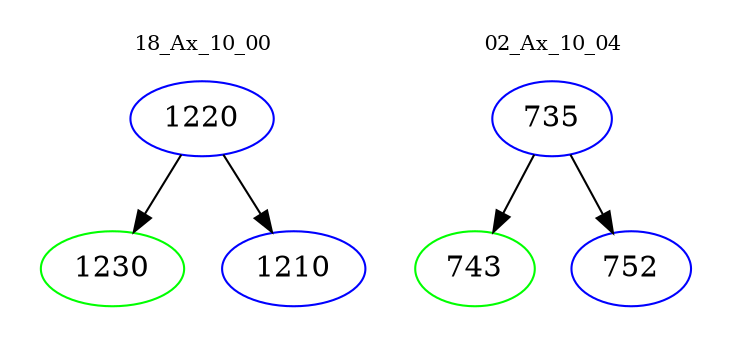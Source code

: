 digraph{
subgraph cluster_0 {
color = white
label = "18_Ax_10_00";
fontsize=10;
T0_1220 [label="1220", color="blue"]
T0_1220 -> T0_1230 [color="black"]
T0_1230 [label="1230", color="green"]
T0_1220 -> T0_1210 [color="black"]
T0_1210 [label="1210", color="blue"]
}
subgraph cluster_1 {
color = white
label = "02_Ax_10_04";
fontsize=10;
T1_735 [label="735", color="blue"]
T1_735 -> T1_743 [color="black"]
T1_743 [label="743", color="green"]
T1_735 -> T1_752 [color="black"]
T1_752 [label="752", color="blue"]
}
}

